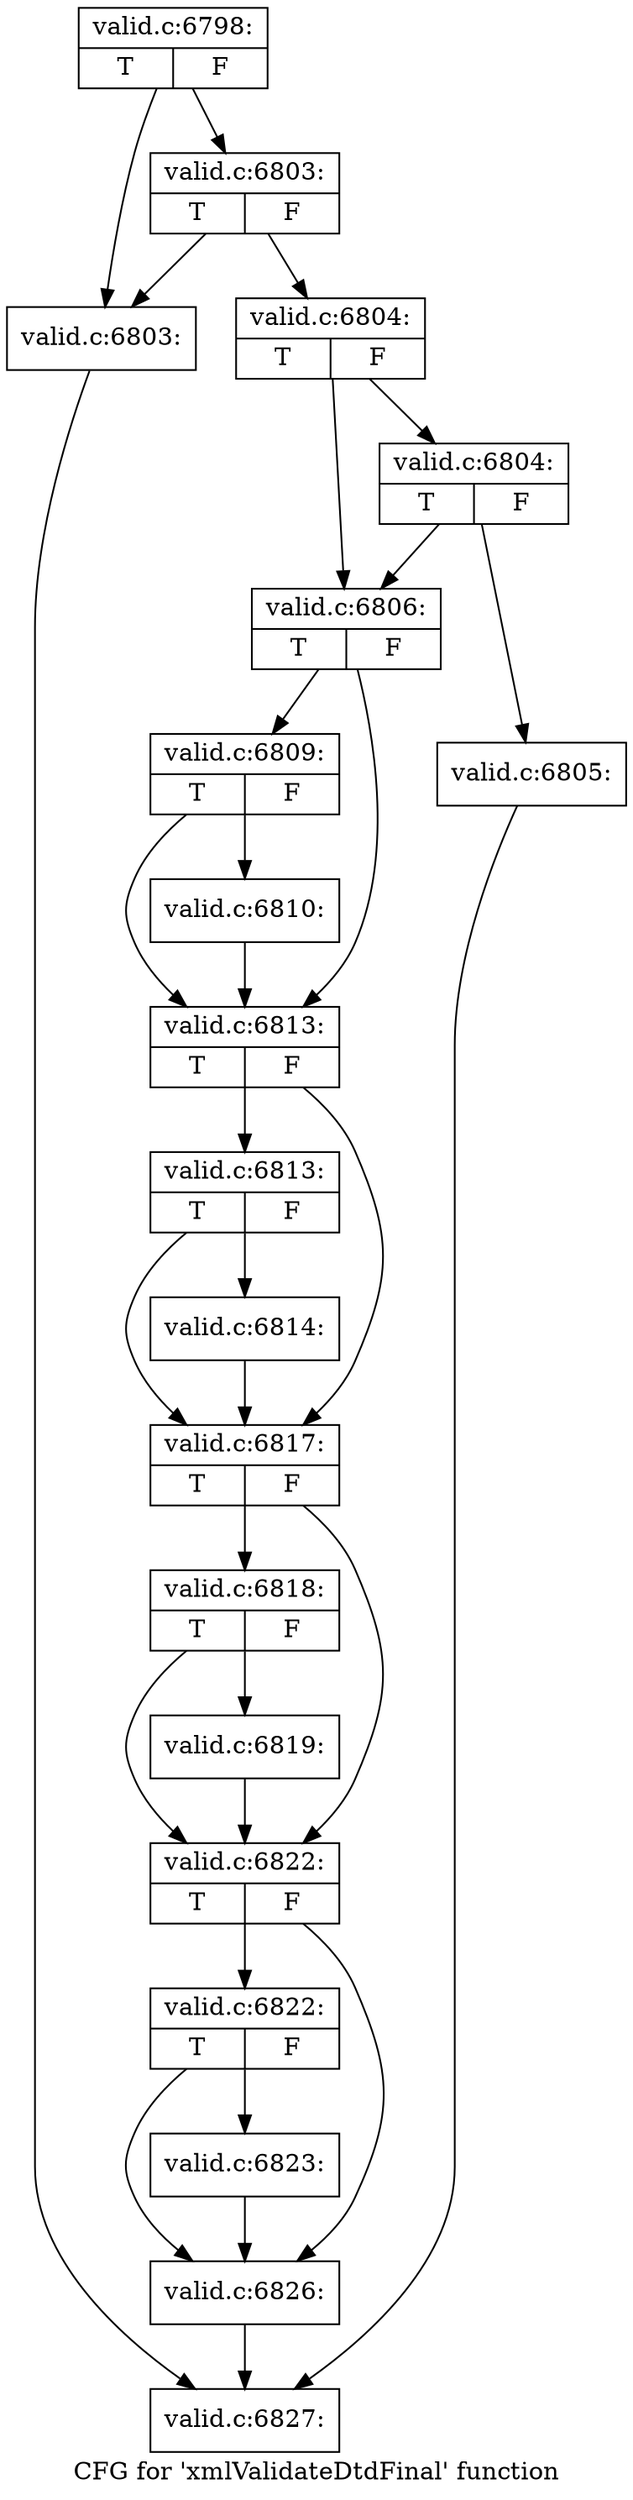 digraph "CFG for 'xmlValidateDtdFinal' function" {
	label="CFG for 'xmlValidateDtdFinal' function";

	Node0x55fa50f21b20 [shape=record,label="{valid.c:6798:|{<s0>T|<s1>F}}"];
	Node0x55fa50f21b20 -> Node0x55fa50f2d830;
	Node0x55fa50f21b20 -> Node0x55fa50f2d8d0;
	Node0x55fa50f2d8d0 [shape=record,label="{valid.c:6803:|{<s0>T|<s1>F}}"];
	Node0x55fa50f2d8d0 -> Node0x55fa50f2d830;
	Node0x55fa50f2d8d0 -> Node0x55fa50f2d880;
	Node0x55fa50f2d830 [shape=record,label="{valid.c:6803:}"];
	Node0x55fa50f2d830 -> Node0x55fa50f21c80;
	Node0x55fa50f2d880 [shape=record,label="{valid.c:6804:|{<s0>T|<s1>F}}"];
	Node0x55fa50f2d880 -> Node0x55fa50f2e030;
	Node0x55fa50f2d880 -> Node0x55fa50f2dfe0;
	Node0x55fa50f2e030 [shape=record,label="{valid.c:6804:|{<s0>T|<s1>F}}"];
	Node0x55fa50f2e030 -> Node0x55fa50f2df90;
	Node0x55fa50f2e030 -> Node0x55fa50f2dfe0;
	Node0x55fa50f2df90 [shape=record,label="{valid.c:6805:}"];
	Node0x55fa50f2df90 -> Node0x55fa50f21c80;
	Node0x55fa50f2dfe0 [shape=record,label="{valid.c:6806:|{<s0>T|<s1>F}}"];
	Node0x55fa50f2dfe0 -> Node0x55fa50f2ef20;
	Node0x55fa50f2dfe0 -> Node0x55fa50f2eed0;
	Node0x55fa50f2ef20 [shape=record,label="{valid.c:6809:|{<s0>T|<s1>F}}"];
	Node0x55fa50f2ef20 -> Node0x55fa50f2ee80;
	Node0x55fa50f2ef20 -> Node0x55fa50f2eed0;
	Node0x55fa50f2ee80 [shape=record,label="{valid.c:6810:}"];
	Node0x55fa50f2ee80 -> Node0x55fa50f2eed0;
	Node0x55fa50f2eed0 [shape=record,label="{valid.c:6813:|{<s0>T|<s1>F}}"];
	Node0x55fa50f2eed0 -> Node0x55fa50f30550;
	Node0x55fa50f2eed0 -> Node0x55fa50f30500;
	Node0x55fa50f30550 [shape=record,label="{valid.c:6813:|{<s0>T|<s1>F}}"];
	Node0x55fa50f30550 -> Node0x55fa50f304b0;
	Node0x55fa50f30550 -> Node0x55fa50f30500;
	Node0x55fa50f304b0 [shape=record,label="{valid.c:6814:}"];
	Node0x55fa50f304b0 -> Node0x55fa50f30500;
	Node0x55fa50f30500 [shape=record,label="{valid.c:6817:|{<s0>T|<s1>F}}"];
	Node0x55fa50f30500 -> Node0x55fa50f31c80;
	Node0x55fa50f30500 -> Node0x55fa50f31c30;
	Node0x55fa50f31c80 [shape=record,label="{valid.c:6818:|{<s0>T|<s1>F}}"];
	Node0x55fa50f31c80 -> Node0x55fa50f31be0;
	Node0x55fa50f31c80 -> Node0x55fa50f31c30;
	Node0x55fa50f31be0 [shape=record,label="{valid.c:6819:}"];
	Node0x55fa50f31be0 -> Node0x55fa50f31c30;
	Node0x55fa50f31c30 [shape=record,label="{valid.c:6822:|{<s0>T|<s1>F}}"];
	Node0x55fa50f31c30 -> Node0x55fa50f32a40;
	Node0x55fa50f31c30 -> Node0x55fa50f329f0;
	Node0x55fa50f32a40 [shape=record,label="{valid.c:6822:|{<s0>T|<s1>F}}"];
	Node0x55fa50f32a40 -> Node0x55fa50f329a0;
	Node0x55fa50f32a40 -> Node0x55fa50f329f0;
	Node0x55fa50f329a0 [shape=record,label="{valid.c:6823:}"];
	Node0x55fa50f329a0 -> Node0x55fa50f329f0;
	Node0x55fa50f329f0 [shape=record,label="{valid.c:6826:}"];
	Node0x55fa50f329f0 -> Node0x55fa50f21c80;
	Node0x55fa50f21c80 [shape=record,label="{valid.c:6827:}"];
}

